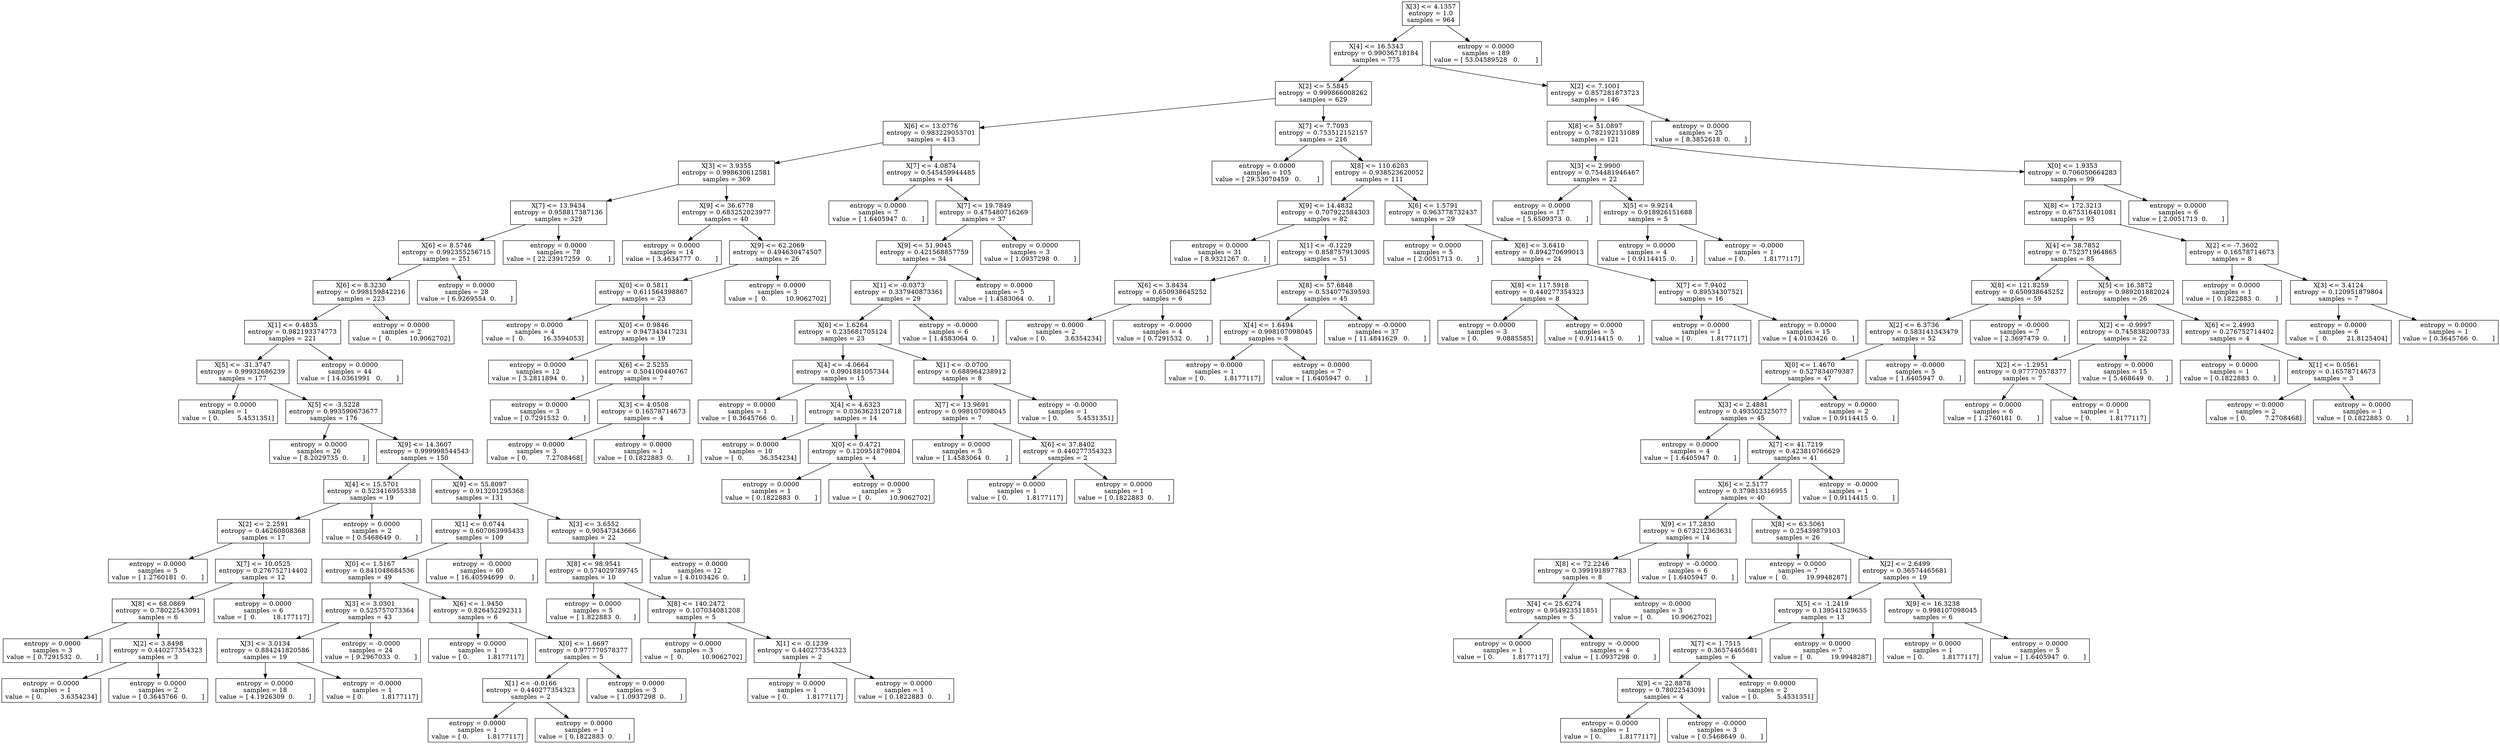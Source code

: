 digraph Tree {
0 [label="X[3] <= 4.1357\nentropy = 1.0\nsamples = 964", shape="box"] ;
1 [label="X[4] <= 16.5343\nentropy = 0.99036718184\nsamples = 775", shape="box"] ;
0 -> 1 ;
2 [label="X[2] <= 5.5845\nentropy = 0.999866008262\nsamples = 629", shape="box"] ;
1 -> 2 ;
3 [label="X[6] <= 13.0776\nentropy = 0.983229053701\nsamples = 413", shape="box"] ;
2 -> 3 ;
4 [label="X[3] <= 3.9355\nentropy = 0.998630612581\nsamples = 369", shape="box"] ;
3 -> 4 ;
5 [label="X[7] <= 13.9434\nentropy = 0.958817387136\nsamples = 329", shape="box"] ;
4 -> 5 ;
6 [label="X[6] <= 8.5746\nentropy = 0.992355256715\nsamples = 251", shape="box"] ;
5 -> 6 ;
7 [label="X[6] <= 8.3230\nentropy = 0.998159842216\nsamples = 223", shape="box"] ;
6 -> 7 ;
8 [label="X[1] <= 0.4835\nentropy = 0.982193374773\nsamples = 221", shape="box"] ;
7 -> 8 ;
9 [label="X[5] <= -31.3747\nentropy = 0.99932686239\nsamples = 177", shape="box"] ;
8 -> 9 ;
10 [label="entropy = 0.0000\nsamples = 1\nvalue = [ 0.         5.4531351]", shape="box"] ;
9 -> 10 ;
11 [label="X[5] <= -3.5228\nentropy = 0.993590673677\nsamples = 176", shape="box"] ;
9 -> 11 ;
12 [label="entropy = 0.0000\nsamples = 26\nvalue = [ 8.2029735  0.       ]", shape="box"] ;
11 -> 12 ;
13 [label="X[9] <= 14.3607\nentropy = 0.999998544543\nsamples = 150", shape="box"] ;
11 -> 13 ;
14 [label="X[4] <= 15.5701\nentropy = 0.523416955338\nsamples = 19", shape="box"] ;
13 -> 14 ;
15 [label="X[2] <= 2.2591\nentropy = 0.46260808368\nsamples = 17", shape="box"] ;
14 -> 15 ;
16 [label="entropy = 0.0000\nsamples = 5\nvalue = [ 1.2760181  0.       ]", shape="box"] ;
15 -> 16 ;
17 [label="X[7] <= 10.0525\nentropy = 0.276752714402\nsamples = 12", shape="box"] ;
15 -> 17 ;
18 [label="X[8] <= 68.0869\nentropy = 0.78022543091\nsamples = 6", shape="box"] ;
17 -> 18 ;
19 [label="entropy = 0.0000\nsamples = 3\nvalue = [ 0.7291532  0.       ]", shape="box"] ;
18 -> 19 ;
20 [label="X[2] <= 3.8498\nentropy = 0.440277354323\nsamples = 3", shape="box"] ;
18 -> 20 ;
21 [label="entropy = 0.0000\nsamples = 1\nvalue = [ 0.         3.6354234]", shape="box"] ;
20 -> 21 ;
22 [label="entropy = 0.0000\nsamples = 2\nvalue = [ 0.3645766  0.       ]", shape="box"] ;
20 -> 22 ;
23 [label="entropy = 0.0000\nsamples = 6\nvalue = [  0.        18.177117]", shape="box"] ;
17 -> 23 ;
24 [label="entropy = 0.0000\nsamples = 2\nvalue = [ 0.5468649  0.       ]", shape="box"] ;
14 -> 24 ;
25 [label="X[9] <= 55.8097\nentropy = 0.913201295368\nsamples = 131", shape="box"] ;
13 -> 25 ;
26 [label="X[1] <= 0.0744\nentropy = 0.607063995433\nsamples = 109", shape="box"] ;
25 -> 26 ;
27 [label="X[0] <= 1.5167\nentropy = 0.841048684536\nsamples = 49", shape="box"] ;
26 -> 27 ;
28 [label="X[3] <= 3.0301\nentropy = 0.525757073364\nsamples = 43", shape="box"] ;
27 -> 28 ;
29 [label="X[3] <= 3.0134\nentropy = 0.884241820586\nsamples = 19", shape="box"] ;
28 -> 29 ;
30 [label="entropy = 0.0000\nsamples = 18\nvalue = [ 4.1926309  0.       ]", shape="box"] ;
29 -> 30 ;
31 [label="entropy = -0.0000\nsamples = 1\nvalue = [ 0.         1.8177117]", shape="box"] ;
29 -> 31 ;
32 [label="entropy = -0.0000\nsamples = 24\nvalue = [ 9.2967033  0.       ]", shape="box"] ;
28 -> 32 ;
33 [label="X[6] <= 1.9450\nentropy = 0.826452292311\nsamples = 6", shape="box"] ;
27 -> 33 ;
34 [label="entropy = 0.0000\nsamples = 1\nvalue = [ 0.         1.8177117]", shape="box"] ;
33 -> 34 ;
35 [label="X[0] <= 1.6697\nentropy = 0.977770578377\nsamples = 5", shape="box"] ;
33 -> 35 ;
36 [label="X[1] <= -0.0166\nentropy = 0.440277354323\nsamples = 2", shape="box"] ;
35 -> 36 ;
37 [label="entropy = 0.0000\nsamples = 1\nvalue = [ 0.         1.8177117]", shape="box"] ;
36 -> 37 ;
38 [label="entropy = 0.0000\nsamples = 1\nvalue = [ 0.1822883  0.       ]", shape="box"] ;
36 -> 38 ;
39 [label="entropy = 0.0000\nsamples = 3\nvalue = [ 1.0937298  0.       ]", shape="box"] ;
35 -> 39 ;
40 [label="entropy = -0.0000\nsamples = 60\nvalue = [ 16.40594699   0.        ]", shape="box"] ;
26 -> 40 ;
41 [label="X[3] <= 3.6552\nentropy = 0.90547343666\nsamples = 22", shape="box"] ;
25 -> 41 ;
42 [label="X[8] <= 98.9541\nentropy = 0.574029789745\nsamples = 10", shape="box"] ;
41 -> 42 ;
43 [label="entropy = 0.0000\nsamples = 5\nvalue = [ 1.822883  0.      ]", shape="box"] ;
42 -> 43 ;
44 [label="X[8] <= 140.2472\nentropy = 0.107034081208\nsamples = 5", shape="box"] ;
42 -> 44 ;
45 [label="entropy = 0.0000\nsamples = 3\nvalue = [  0.         10.9062702]", shape="box"] ;
44 -> 45 ;
46 [label="X[1] <= -0.1239\nentropy = 0.440277354323\nsamples = 2", shape="box"] ;
44 -> 46 ;
47 [label="entropy = 0.0000\nsamples = 1\nvalue = [ 0.         1.8177117]", shape="box"] ;
46 -> 47 ;
48 [label="entropy = 0.0000\nsamples = 1\nvalue = [ 0.1822883  0.       ]", shape="box"] ;
46 -> 48 ;
49 [label="entropy = 0.0000\nsamples = 12\nvalue = [ 4.0103426  0.       ]", shape="box"] ;
41 -> 49 ;
50 [label="entropy = 0.0000\nsamples = 44\nvalue = [ 14.0361991   0.       ]", shape="box"] ;
8 -> 50 ;
51 [label="entropy = 0.0000\nsamples = 2\nvalue = [  0.         10.9062702]", shape="box"] ;
7 -> 51 ;
52 [label="entropy = 0.0000\nsamples = 28\nvalue = [ 6.9269554  0.       ]", shape="box"] ;
6 -> 52 ;
53 [label="entropy = 0.0000\nsamples = 78\nvalue = [ 22.23917259   0.        ]", shape="box"] ;
5 -> 53 ;
54 [label="X[9] <= 36.6778\nentropy = 0.683252023977\nsamples = 40", shape="box"] ;
4 -> 54 ;
55 [label="entropy = 0.0000\nsamples = 14\nvalue = [ 3.4634777  0.       ]", shape="box"] ;
54 -> 55 ;
56 [label="X[9] <= 62.2069\nentropy = 0.494630474507\nsamples = 26", shape="box"] ;
54 -> 56 ;
57 [label="X[0] <= 0.5811\nentropy = 0.611564398867\nsamples = 23", shape="box"] ;
56 -> 57 ;
58 [label="entropy = 0.0000\nsamples = 4\nvalue = [  0.         16.3594053]", shape="box"] ;
57 -> 58 ;
59 [label="X[0] <= 0.9846\nentropy = 0.947343417231\nsamples = 19", shape="box"] ;
57 -> 59 ;
60 [label="entropy = 0.0000\nsamples = 12\nvalue = [ 3.2811894  0.       ]", shape="box"] ;
59 -> 60 ;
61 [label="X[6] <= 2.5255\nentropy = 0.504100440767\nsamples = 7", shape="box"] ;
59 -> 61 ;
62 [label="entropy = 0.0000\nsamples = 3\nvalue = [ 0.7291532  0.       ]", shape="box"] ;
61 -> 62 ;
63 [label="X[3] <= 4.0508\nentropy = 0.16578714673\nsamples = 4", shape="box"] ;
61 -> 63 ;
64 [label="entropy = 0.0000\nsamples = 3\nvalue = [ 0.         7.2708468]", shape="box"] ;
63 -> 64 ;
65 [label="entropy = 0.0000\nsamples = 1\nvalue = [ 0.1822883  0.       ]", shape="box"] ;
63 -> 65 ;
66 [label="entropy = 0.0000\nsamples = 3\nvalue = [  0.         10.9062702]", shape="box"] ;
56 -> 66 ;
67 [label="X[7] <= 4.0874\nentropy = 0.545459944485\nsamples = 44", shape="box"] ;
3 -> 67 ;
68 [label="entropy = 0.0000\nsamples = 7\nvalue = [ 1.6405947  0.       ]", shape="box"] ;
67 -> 68 ;
69 [label="X[7] <= 19.7849\nentropy = 0.475480716269\nsamples = 37", shape="box"] ;
67 -> 69 ;
70 [label="X[9] <= 51.9045\nentropy = 0.421568857759\nsamples = 34", shape="box"] ;
69 -> 70 ;
71 [label="X[1] <= -0.0373\nentropy = 0.337940873361\nsamples = 29", shape="box"] ;
70 -> 71 ;
72 [label="X[0] <= 1.6264\nentropy = 0.235681705124\nsamples = 23", shape="box"] ;
71 -> 72 ;
73 [label="X[4] <= -4.0664\nentropy = 0.0901881057344\nsamples = 15", shape="box"] ;
72 -> 73 ;
74 [label="entropy = 0.0000\nsamples = 1\nvalue = [ 0.3645766  0.       ]", shape="box"] ;
73 -> 74 ;
75 [label="X[4] <= 4.6323\nentropy = 0.0363623120718\nsamples = 14", shape="box"] ;
73 -> 75 ;
76 [label="entropy = 0.0000\nsamples = 10\nvalue = [  0.        36.354234]", shape="box"] ;
75 -> 76 ;
77 [label="X[0] <= 0.4721\nentropy = 0.120951879804\nsamples = 4", shape="box"] ;
75 -> 77 ;
78 [label="entropy = 0.0000\nsamples = 1\nvalue = [ 0.1822883  0.       ]", shape="box"] ;
77 -> 78 ;
79 [label="entropy = 0.0000\nsamples = 3\nvalue = [  0.         10.9062702]", shape="box"] ;
77 -> 79 ;
80 [label="X[1] <= -0.0700\nentropy = 0.688964238912\nsamples = 8", shape="box"] ;
72 -> 80 ;
81 [label="X[7] <= 13.9691\nentropy = 0.998107098045\nsamples = 7", shape="box"] ;
80 -> 81 ;
82 [label="entropy = 0.0000\nsamples = 5\nvalue = [ 1.4583064  0.       ]", shape="box"] ;
81 -> 82 ;
83 [label="X[6] <= 37.8402\nentropy = 0.440277354323\nsamples = 2", shape="box"] ;
81 -> 83 ;
84 [label="entropy = 0.0000\nsamples = 1\nvalue = [ 0.         1.8177117]", shape="box"] ;
83 -> 84 ;
85 [label="entropy = 0.0000\nsamples = 1\nvalue = [ 0.1822883  0.       ]", shape="box"] ;
83 -> 85 ;
86 [label="entropy = -0.0000\nsamples = 1\nvalue = [ 0.         5.4531351]", shape="box"] ;
80 -> 86 ;
87 [label="entropy = -0.0000\nsamples = 6\nvalue = [ 1.4583064  0.       ]", shape="box"] ;
71 -> 87 ;
88 [label="entropy = 0.0000\nsamples = 5\nvalue = [ 1.4583064  0.       ]", shape="box"] ;
70 -> 88 ;
89 [label="entropy = 0.0000\nsamples = 3\nvalue = [ 1.0937298  0.       ]", shape="box"] ;
69 -> 89 ;
90 [label="X[7] <= 7.7093\nentropy = 0.753512152157\nsamples = 216", shape="box"] ;
2 -> 90 ;
91 [label="entropy = 0.0000\nsamples = 105\nvalue = [ 29.53070459   0.        ]", shape="box"] ;
90 -> 91 ;
92 [label="X[8] <= 110.6203\nentropy = 0.938523620052\nsamples = 111", shape="box"] ;
90 -> 92 ;
93 [label="X[9] <= 14.4832\nentropy = 0.707922584303\nsamples = 82", shape="box"] ;
92 -> 93 ;
94 [label="entropy = 0.0000\nsamples = 31\nvalue = [ 8.9321267  0.       ]", shape="box"] ;
93 -> 94 ;
95 [label="X[1] <= -0.1229\nentropy = 0.858757913095\nsamples = 51", shape="box"] ;
93 -> 95 ;
96 [label="X[6] <= 3.8434\nentropy = 0.650938645252\nsamples = 6", shape="box"] ;
95 -> 96 ;
97 [label="entropy = 0.0000\nsamples = 2\nvalue = [ 0.         3.6354234]", shape="box"] ;
96 -> 97 ;
98 [label="entropy = -0.0000\nsamples = 4\nvalue = [ 0.7291532  0.       ]", shape="box"] ;
96 -> 98 ;
99 [label="X[8] <= 57.6848\nentropy = 0.534077639593\nsamples = 45", shape="box"] ;
95 -> 99 ;
100 [label="X[4] <= 1.6494\nentropy = 0.998107098045\nsamples = 8", shape="box"] ;
99 -> 100 ;
101 [label="entropy = 0.0000\nsamples = 1\nvalue = [ 0.         1.8177117]", shape="box"] ;
100 -> 101 ;
102 [label="entropy = 0.0000\nsamples = 7\nvalue = [ 1.6405947  0.       ]", shape="box"] ;
100 -> 102 ;
103 [label="entropy = -0.0000\nsamples = 37\nvalue = [ 11.4841629   0.       ]", shape="box"] ;
99 -> 103 ;
104 [label="X[6] <= 1.5791\nentropy = 0.963778732437\nsamples = 29", shape="box"] ;
92 -> 104 ;
105 [label="entropy = 0.0000\nsamples = 5\nvalue = [ 2.0051713  0.       ]", shape="box"] ;
104 -> 105 ;
106 [label="X[6] <= 3.6410\nentropy = 0.894270699013\nsamples = 24", shape="box"] ;
104 -> 106 ;
107 [label="X[8] <= 117.5918\nentropy = 0.440277354323\nsamples = 8", shape="box"] ;
106 -> 107 ;
108 [label="entropy = 0.0000\nsamples = 3\nvalue = [ 0.         9.0885585]", shape="box"] ;
107 -> 108 ;
109 [label="entropy = 0.0000\nsamples = 5\nvalue = [ 0.9114415  0.       ]", shape="box"] ;
107 -> 109 ;
110 [label="X[7] <= 7.9402\nentropy = 0.89534307521\nsamples = 16", shape="box"] ;
106 -> 110 ;
111 [label="entropy = 0.0000\nsamples = 1\nvalue = [ 0.         1.8177117]", shape="box"] ;
110 -> 111 ;
112 [label="entropy = 0.0000\nsamples = 15\nvalue = [ 4.0103426  0.       ]", shape="box"] ;
110 -> 112 ;
113 [label="X[2] <= 7.1001\nentropy = 0.857281873723\nsamples = 146", shape="box"] ;
1 -> 113 ;
114 [label="X[8] <= 51.0897\nentropy = 0.782192131089\nsamples = 121", shape="box"] ;
113 -> 114 ;
115 [label="X[3] <= 2.9900\nentropy = 0.754481946467\nsamples = 22", shape="box"] ;
114 -> 115 ;
116 [label="entropy = 0.0000\nsamples = 17\nvalue = [ 5.6509373  0.       ]", shape="box"] ;
115 -> 116 ;
117 [label="X[5] <= 9.9214\nentropy = 0.918926151688\nsamples = 5", shape="box"] ;
115 -> 117 ;
118 [label="entropy = 0.0000\nsamples = 4\nvalue = [ 0.9114415  0.       ]", shape="box"] ;
117 -> 118 ;
119 [label="entropy = -0.0000\nsamples = 1\nvalue = [ 0.         1.8177117]", shape="box"] ;
117 -> 119 ;
120 [label="X[0] <= 1.9353\nentropy = 0.706050664283\nsamples = 99", shape="box"] ;
114 -> 120 ;
121 [label="X[8] <= 172.3213\nentropy = 0.675316401081\nsamples = 93", shape="box"] ;
120 -> 121 ;
122 [label="X[4] <= 38.7852\nentropy = 0.752371964865\nsamples = 85", shape="box"] ;
121 -> 122 ;
123 [label="X[8] <= 121.8259\nentropy = 0.650938645252\nsamples = 59", shape="box"] ;
122 -> 123 ;
124 [label="X[2] <= 6.3736\nentropy = 0.583141343479\nsamples = 52", shape="box"] ;
123 -> 124 ;
125 [label="X[0] <= 1.4670\nentropy = 0.527834079387\nsamples = 47", shape="box"] ;
124 -> 125 ;
126 [label="X[3] <= 2.4881\nentropy = 0.493502325077\nsamples = 45", shape="box"] ;
125 -> 126 ;
127 [label="entropy = 0.0000\nsamples = 4\nvalue = [ 1.6405947  0.       ]", shape="box"] ;
126 -> 127 ;
128 [label="X[7] <= 41.7219\nentropy = 0.423810766629\nsamples = 41", shape="box"] ;
126 -> 128 ;
129 [label="X[6] <= 2.5177\nentropy = 0.379813316955\nsamples = 40", shape="box"] ;
128 -> 129 ;
130 [label="X[9] <= 17.2830\nentropy = 0.673212363631\nsamples = 14", shape="box"] ;
129 -> 130 ;
131 [label="X[8] <= 72.2246\nentropy = 0.399191897783\nsamples = 8", shape="box"] ;
130 -> 131 ;
132 [label="X[4] <= 25.6274\nentropy = 0.954923511851\nsamples = 5", shape="box"] ;
131 -> 132 ;
133 [label="entropy = 0.0000\nsamples = 1\nvalue = [ 0.         1.8177117]", shape="box"] ;
132 -> 133 ;
134 [label="entropy = -0.0000\nsamples = 4\nvalue = [ 1.0937298  0.       ]", shape="box"] ;
132 -> 134 ;
135 [label="entropy = 0.0000\nsamples = 3\nvalue = [  0.         10.9062702]", shape="box"] ;
131 -> 135 ;
136 [label="entropy = -0.0000\nsamples = 6\nvalue = [ 1.6405947  0.       ]", shape="box"] ;
130 -> 136 ;
137 [label="X[8] <= 63.5061\nentropy = 0.25439879103\nsamples = 26", shape="box"] ;
129 -> 137 ;
138 [label="entropy = 0.0000\nsamples = 7\nvalue = [  0.         19.9948287]", shape="box"] ;
137 -> 138 ;
139 [label="X[2] <= 2.6499\nentropy = 0.36574465681\nsamples = 19", shape="box"] ;
137 -> 139 ;
140 [label="X[5] <= -1.2419\nentropy = 0.139541529655\nsamples = 13", shape="box"] ;
139 -> 140 ;
141 [label="X[7] <= 1.7515\nentropy = 0.36574465681\nsamples = 6", shape="box"] ;
140 -> 141 ;
142 [label="X[9] <= 22.8878\nentropy = 0.78022543091\nsamples = 4", shape="box"] ;
141 -> 142 ;
143 [label="entropy = 0.0000\nsamples = 1\nvalue = [ 0.         1.8177117]", shape="box"] ;
142 -> 143 ;
144 [label="entropy = -0.0000\nsamples = 3\nvalue = [ 0.5468649  0.       ]", shape="box"] ;
142 -> 144 ;
145 [label="entropy = 0.0000\nsamples = 2\nvalue = [ 0.         5.4531351]", shape="box"] ;
141 -> 145 ;
146 [label="entropy = 0.0000\nsamples = 7\nvalue = [  0.         19.9948287]", shape="box"] ;
140 -> 146 ;
147 [label="X[9] <= 16.3238\nentropy = 0.998107098045\nsamples = 6", shape="box"] ;
139 -> 147 ;
148 [label="entropy = 0.0000\nsamples = 1\nvalue = [ 0.         1.8177117]", shape="box"] ;
147 -> 148 ;
149 [label="entropy = 0.0000\nsamples = 5\nvalue = [ 1.6405947  0.       ]", shape="box"] ;
147 -> 149 ;
150 [label="entropy = -0.0000\nsamples = 1\nvalue = [ 0.9114415  0.       ]", shape="box"] ;
128 -> 150 ;
151 [label="entropy = 0.0000\nsamples = 2\nvalue = [ 0.9114415  0.       ]", shape="box"] ;
125 -> 151 ;
152 [label="entropy = -0.0000\nsamples = 5\nvalue = [ 1.6405947  0.       ]", shape="box"] ;
124 -> 152 ;
153 [label="entropy = -0.0000\nsamples = 7\nvalue = [ 2.3697479  0.       ]", shape="box"] ;
123 -> 153 ;
154 [label="X[5] <= 16.3872\nentropy = 0.989201882024\nsamples = 26", shape="box"] ;
122 -> 154 ;
155 [label="X[2] <= -0.9997\nentropy = 0.745838200733\nsamples = 22", shape="box"] ;
154 -> 155 ;
156 [label="X[2] <= -1.2951\nentropy = 0.977770578377\nsamples = 7", shape="box"] ;
155 -> 156 ;
157 [label="entropy = 0.0000\nsamples = 6\nvalue = [ 1.2760181  0.       ]", shape="box"] ;
156 -> 157 ;
158 [label="entropy = 0.0000\nsamples = 1\nvalue = [ 0.         1.8177117]", shape="box"] ;
156 -> 158 ;
159 [label="entropy = 0.0000\nsamples = 15\nvalue = [ 5.468649  0.      ]", shape="box"] ;
155 -> 159 ;
160 [label="X[6] <= 2.4993\nentropy = 0.276752714402\nsamples = 4", shape="box"] ;
154 -> 160 ;
161 [label="entropy = 0.0000\nsamples = 1\nvalue = [ 0.1822883  0.       ]", shape="box"] ;
160 -> 161 ;
162 [label="X[1] <= 0.0561\nentropy = 0.16578714673\nsamples = 3", shape="box"] ;
160 -> 162 ;
163 [label="entropy = 0.0000\nsamples = 2\nvalue = [ 0.         7.2708468]", shape="box"] ;
162 -> 163 ;
164 [label="entropy = 0.0000\nsamples = 1\nvalue = [ 0.1822883  0.       ]", shape="box"] ;
162 -> 164 ;
165 [label="X[2] <= -7.3602\nentropy = 0.16578714673\nsamples = 8", shape="box"] ;
121 -> 165 ;
166 [label="entropy = 0.0000\nsamples = 1\nvalue = [ 0.1822883  0.       ]", shape="box"] ;
165 -> 166 ;
167 [label="X[3] <= 3.4124\nentropy = 0.120951879804\nsamples = 7", shape="box"] ;
165 -> 167 ;
168 [label="entropy = 0.0000\nsamples = 6\nvalue = [  0.         21.8125404]", shape="box"] ;
167 -> 168 ;
169 [label="entropy = 0.0000\nsamples = 1\nvalue = [ 0.3645766  0.       ]", shape="box"] ;
167 -> 169 ;
170 [label="entropy = 0.0000\nsamples = 6\nvalue = [ 2.0051713  0.       ]", shape="box"] ;
120 -> 170 ;
171 [label="entropy = 0.0000\nsamples = 25\nvalue = [ 8.3852618  0.       ]", shape="box"] ;
113 -> 171 ;
172 [label="entropy = 0.0000\nsamples = 189\nvalue = [ 53.04589528   0.        ]", shape="box"] ;
0 -> 172 ;
}
